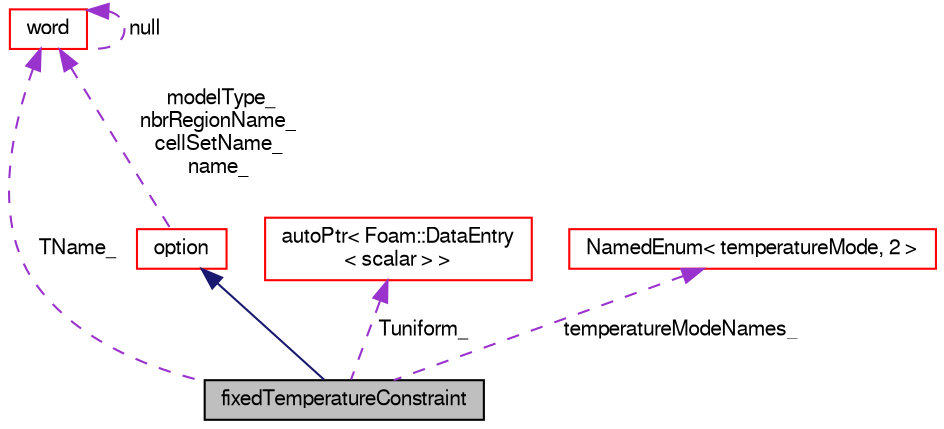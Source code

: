 digraph "fixedTemperatureConstraint"
{
  bgcolor="transparent";
  edge [fontname="FreeSans",fontsize="10",labelfontname="FreeSans",labelfontsize="10"];
  node [fontname="FreeSans",fontsize="10",shape=record];
  Node2 [label="fixedTemperatureConstraint",height=0.2,width=0.4,color="black", fillcolor="grey75", style="filled", fontcolor="black"];
  Node3 -> Node2 [dir="back",color="midnightblue",fontsize="10",style="solid",fontname="FreeSans"];
  Node3 [label="option",height=0.2,width=0.4,color="red",URL="$a23446.html",tooltip="Finite volume options abtract base class. Provides a base set of controls, e.g. "];
  Node16 -> Node3 [dir="back",color="darkorchid3",fontsize="10",style="dashed",label=" modelType_\nnbrRegionName_\ncellSetName_\nname_" ,fontname="FreeSans"];
  Node16 [label="word",height=0.2,width=0.4,color="red",URL="$a28258.html",tooltip="A class for handling words, derived from string. "];
  Node16 -> Node16 [dir="back",color="darkorchid3",fontsize="10",style="dashed",label=" null" ,fontname="FreeSans"];
  Node52 -> Node2 [dir="back",color="darkorchid3",fontsize="10",style="dashed",label=" Tuniform_" ,fontname="FreeSans"];
  Node52 [label="autoPtr\< Foam::DataEntry\l\< scalar \> \>",height=0.2,width=0.4,color="red",URL="$a25958.html"];
  Node53 -> Node2 [dir="back",color="darkorchid3",fontsize="10",style="dashed",label=" temperatureModeNames_" ,fontname="FreeSans"];
  Node53 [label="NamedEnum\< temperatureMode, 2 \>",height=0.2,width=0.4,color="red",URL="$a25998.html"];
  Node16 -> Node2 [dir="back",color="darkorchid3",fontsize="10",style="dashed",label=" TName_" ,fontname="FreeSans"];
}
